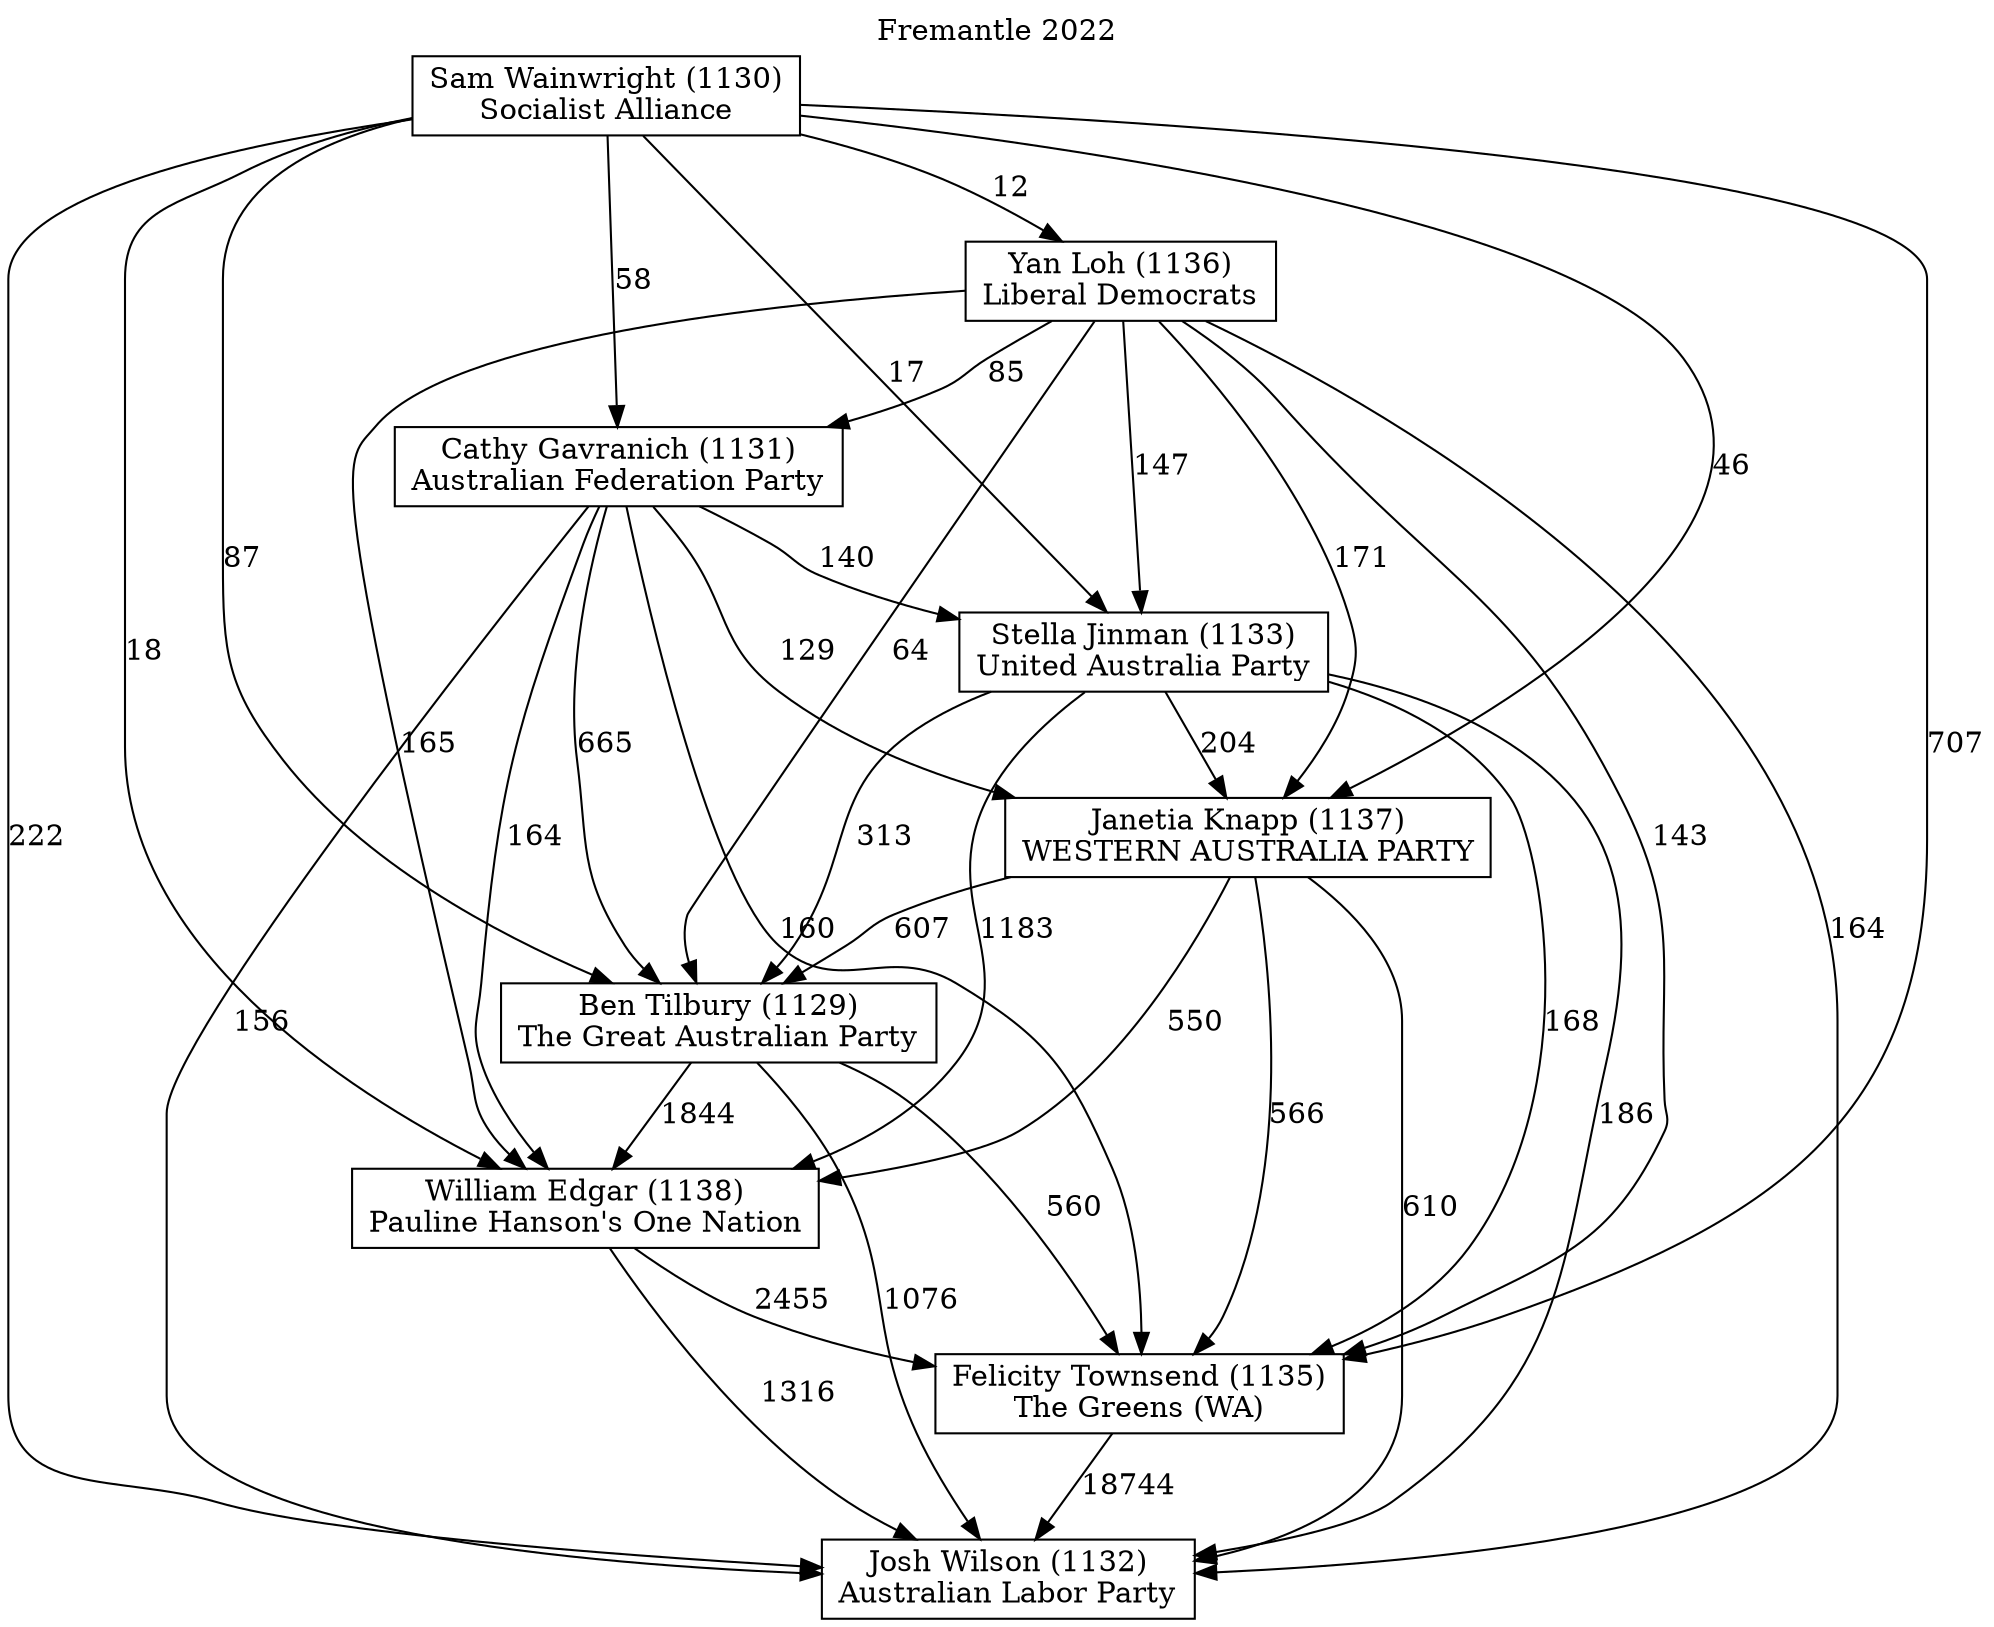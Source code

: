 // House preference flow
digraph "Josh Wilson (1132)_Fremantle_2022" {
	graph [label="Fremantle 2022" labelloc=t mclimit=10]
	node [shape=box]
	"Ben Tilbury (1129)" [label="Ben Tilbury (1129)
The Great Australian Party"]
	"Cathy Gavranich (1131)" [label="Cathy Gavranich (1131)
Australian Federation Party"]
	"Felicity Townsend (1135)" [label="Felicity Townsend (1135)
The Greens (WA)"]
	"Janetia Knapp (1137)" [label="Janetia Knapp (1137)
WESTERN AUSTRALIA PARTY"]
	"Josh Wilson (1132)" [label="Josh Wilson (1132)
Australian Labor Party"]
	"Sam Wainwright (1130)" [label="Sam Wainwright (1130)
Socialist Alliance"]
	"Stella Jinman (1133)" [label="Stella Jinman (1133)
United Australia Party"]
	"William Edgar (1138)" [label="William Edgar (1138)
Pauline Hanson's One Nation"]
	"Yan Loh (1136)" [label="Yan Loh (1136)
Liberal Democrats"]
	"Ben Tilbury (1129)" -> "Felicity Townsend (1135)" [label=560]
	"Ben Tilbury (1129)" -> "Josh Wilson (1132)" [label=1076]
	"Ben Tilbury (1129)" -> "William Edgar (1138)" [label=1844]
	"Cathy Gavranich (1131)" -> "Ben Tilbury (1129)" [label=665]
	"Cathy Gavranich (1131)" -> "Felicity Townsend (1135)" [label=160]
	"Cathy Gavranich (1131)" -> "Janetia Knapp (1137)" [label=129]
	"Cathy Gavranich (1131)" -> "Josh Wilson (1132)" [label=156]
	"Cathy Gavranich (1131)" -> "Stella Jinman (1133)" [label=140]
	"Cathy Gavranich (1131)" -> "William Edgar (1138)" [label=164]
	"Felicity Townsend (1135)" -> "Josh Wilson (1132)" [label=18744]
	"Janetia Knapp (1137)" -> "Ben Tilbury (1129)" [label=607]
	"Janetia Knapp (1137)" -> "Felicity Townsend (1135)" [label=566]
	"Janetia Knapp (1137)" -> "Josh Wilson (1132)" [label=610]
	"Janetia Knapp (1137)" -> "William Edgar (1138)" [label=550]
	"Sam Wainwright (1130)" -> "Ben Tilbury (1129)" [label=87]
	"Sam Wainwright (1130)" -> "Cathy Gavranich (1131)" [label=58]
	"Sam Wainwright (1130)" -> "Felicity Townsend (1135)" [label=707]
	"Sam Wainwright (1130)" -> "Janetia Knapp (1137)" [label=46]
	"Sam Wainwright (1130)" -> "Josh Wilson (1132)" [label=222]
	"Sam Wainwright (1130)" -> "Stella Jinman (1133)" [label=17]
	"Sam Wainwright (1130)" -> "William Edgar (1138)" [label=18]
	"Sam Wainwright (1130)" -> "Yan Loh (1136)" [label=12]
	"Stella Jinman (1133)" -> "Ben Tilbury (1129)" [label=313]
	"Stella Jinman (1133)" -> "Felicity Townsend (1135)" [label=168]
	"Stella Jinman (1133)" -> "Janetia Knapp (1137)" [label=204]
	"Stella Jinman (1133)" -> "Josh Wilson (1132)" [label=186]
	"Stella Jinman (1133)" -> "William Edgar (1138)" [label=1183]
	"William Edgar (1138)" -> "Felicity Townsend (1135)" [label=2455]
	"William Edgar (1138)" -> "Josh Wilson (1132)" [label=1316]
	"Yan Loh (1136)" -> "Ben Tilbury (1129)" [label=64]
	"Yan Loh (1136)" -> "Cathy Gavranich (1131)" [label=85]
	"Yan Loh (1136)" -> "Felicity Townsend (1135)" [label=143]
	"Yan Loh (1136)" -> "Janetia Knapp (1137)" [label=171]
	"Yan Loh (1136)" -> "Josh Wilson (1132)" [label=164]
	"Yan Loh (1136)" -> "Stella Jinman (1133)" [label=147]
	"Yan Loh (1136)" -> "William Edgar (1138)" [label=165]
}
